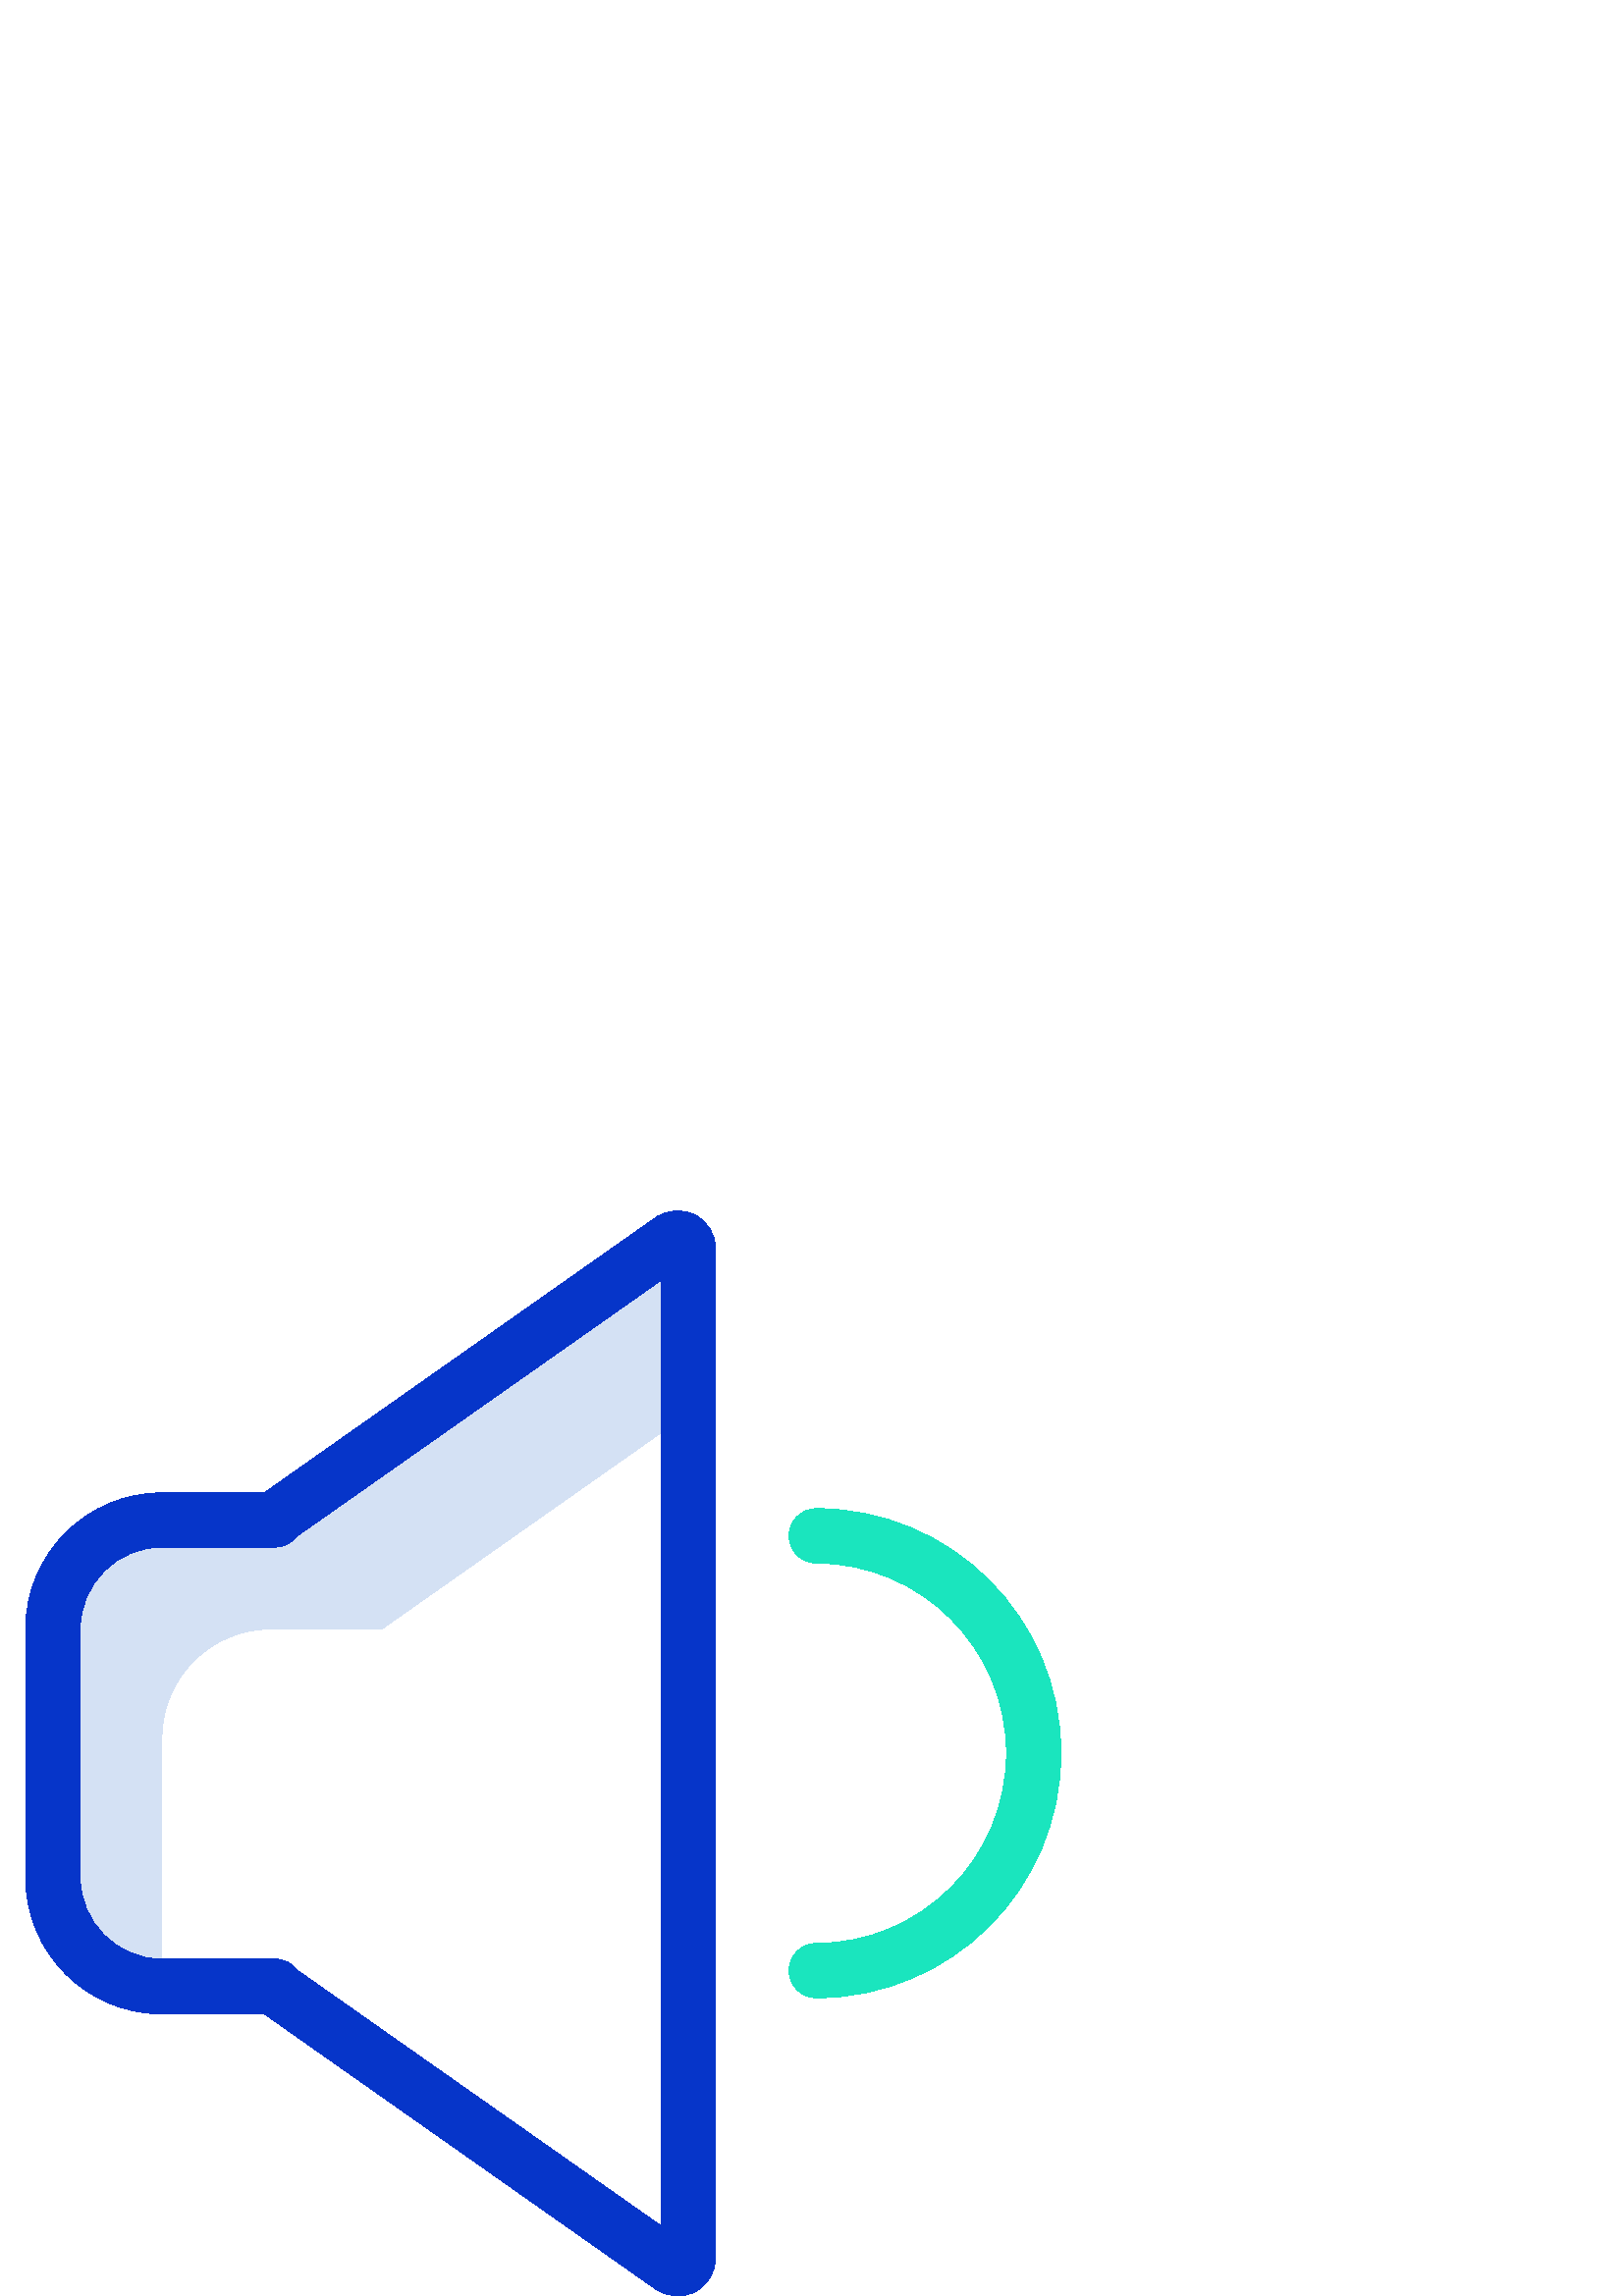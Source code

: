 %!PS-Adobe-3.0 EPSF-3.0
%%Pages: 1
%%DocumentData: Clean7Bit
%%LanguageLevel: 2
%%BoundingBox: 9 0 390 398
%%EndComments
%%BeginProlog
save
50 dict begin
/q { gsave } bind def
/Q { grestore } bind def
/cm { 6 array astore concat } bind def
/w { setlinewidth } bind def
/J { setlinecap } bind def
/j { setlinejoin } bind def
/M { setmiterlimit } bind def
/d { setdash } bind def
/m { moveto } bind def
/l { lineto } bind def
/c { curveto } bind def
/h { closepath } bind def
/re { exch dup neg 3 1 roll 5 3 roll moveto 0 rlineto
      0 exch rlineto 0 rlineto closepath } bind def
/S { stroke } bind def
/f { fill } bind def
/f* { eofill } bind def
/n { newpath } bind def
/W { clip } bind def
/W* { eoclip } bind def
/BT { } bind def
/ET { } bind def
/pdfmark where { pop globaldict /?pdfmark /exec load put }
    { globaldict begin /?pdfmark /pop load def /pdfmark
    /cleartomark load def end } ifelse
/BDC { mark 3 1 roll /BDC pdfmark } bind def
/EMC { mark /EMC pdfmark } bind def
/cairo_store_point { /cairo_point_y exch def /cairo_point_x exch def } def
/Tj { show currentpoint cairo_store_point } bind def
/TJ {
  {
    dup
    type /stringtype eq
    { show } { -0.001 mul 0 cairo_font_matrix dtransform rmoveto } ifelse
  } forall
  currentpoint cairo_store_point
} bind def
/cairo_selectfont { cairo_font_matrix aload pop pop pop 0 0 6 array astore
    cairo_font exch selectfont cairo_point_x cairo_point_y moveto } bind def
/Tf { pop /cairo_font exch def /cairo_font_matrix where
      { pop cairo_selectfont } if } bind def
/Td { matrix translate cairo_font_matrix matrix concatmatrix dup
      /cairo_font_matrix exch def dup 4 get exch 5 get cairo_store_point
      /cairo_font where { pop cairo_selectfont } if } bind def
/Tm { 2 copy 8 2 roll 6 array astore /cairo_font_matrix exch def
      cairo_store_point /cairo_font where { pop cairo_selectfont } if } bind def
/g { setgray } bind def
/rg { setrgbcolor } bind def
/d1 { setcachedevice } bind def
%%EndProlog
%%BeginSetup
%%EndSetup
%%Page: 1 1
%%BeginPageSetup
%%PageBoundingBox: 9 0 390 398
%%EndPageSetup
q 9 0 381 398 rectclip q
0.831 0.882 0.957 rg
99.324 244.609 m 139.98 244.609 l 252.359 323.625 l 252.359 383.957 l 252.336
 385.438 251.504 386.785 250.191 387.477 c 248.879 388.164 247.297 388.078
 246.066 387.254 c 100.027 284.566 l 59.367 284.566 l 37.297 284.57 19.406
 266.68 19.41 244.609 c 19.41 153.406 l 19.406 131.336 37.297 113.445 59.367
 113.449 c 59.367 204.652 l 59.363 226.723 77.254 244.613 99.324 244.609
 c h
99.324 244.609 m f
0.024 0.208 0.788 rg
254.855 396.441 m 250.219 398.836 244.637 398.449 240.371 395.445 c 96.926
 294.555 l 59.367 294.555 l 31.789 294.543 9.434 272.188 9.422 244.609 c
 9.422 153.406 l 9.434 125.828 31.789 103.473 59.367 103.461 c 96.926 103.461
 l 240.371 2.57 l 244.621 -0.449 250.207 -0.84 254.832 1.559 c 259.461 3.961
 262.363 8.742 262.348 13.961 c 262.348 383.957 l 262.434 389.203 259.527
 394.047 254.855 396.441 c h
242.469 25.648 m 109.016 119.445 l 107.129 122.027 104.117 123.547 100.922
 123.539 c 59.367 123.539 l 42.836 123.586 29.449 136.977 29.398 153.508
 c 29.398 244.711 l 29.449 261.238 42.836 274.625 59.367 274.676 c 100.922
 274.676 l 104.113 274.688 107.117 276.207 109.016 278.77 c 242.469 372.57
 l h
242.469 25.648 m f
0.102 0.898 0.745 rg
299.309 288.758 m 293.793 288.758 289.32 284.289 289.32 278.77 c 289.32
 273.254 293.793 268.781 299.309 268.781 c 337.812 268.781 369.031 237.566
 369.031 199.055 c 369.031 160.551 337.812 129.336 299.309 129.336 c 293.793
 129.336 289.32 124.859 289.32 119.348 c 289.32 113.828 293.793 109.355 
299.309 109.355 c 348.848 109.355 389.008 149.516 389.008 199.055 c 389.008
 248.602 348.848 288.758 299.309 288.758 c h
299.309 288.758 m f
Q Q
showpage
%%Trailer
end restore
%%EOF

